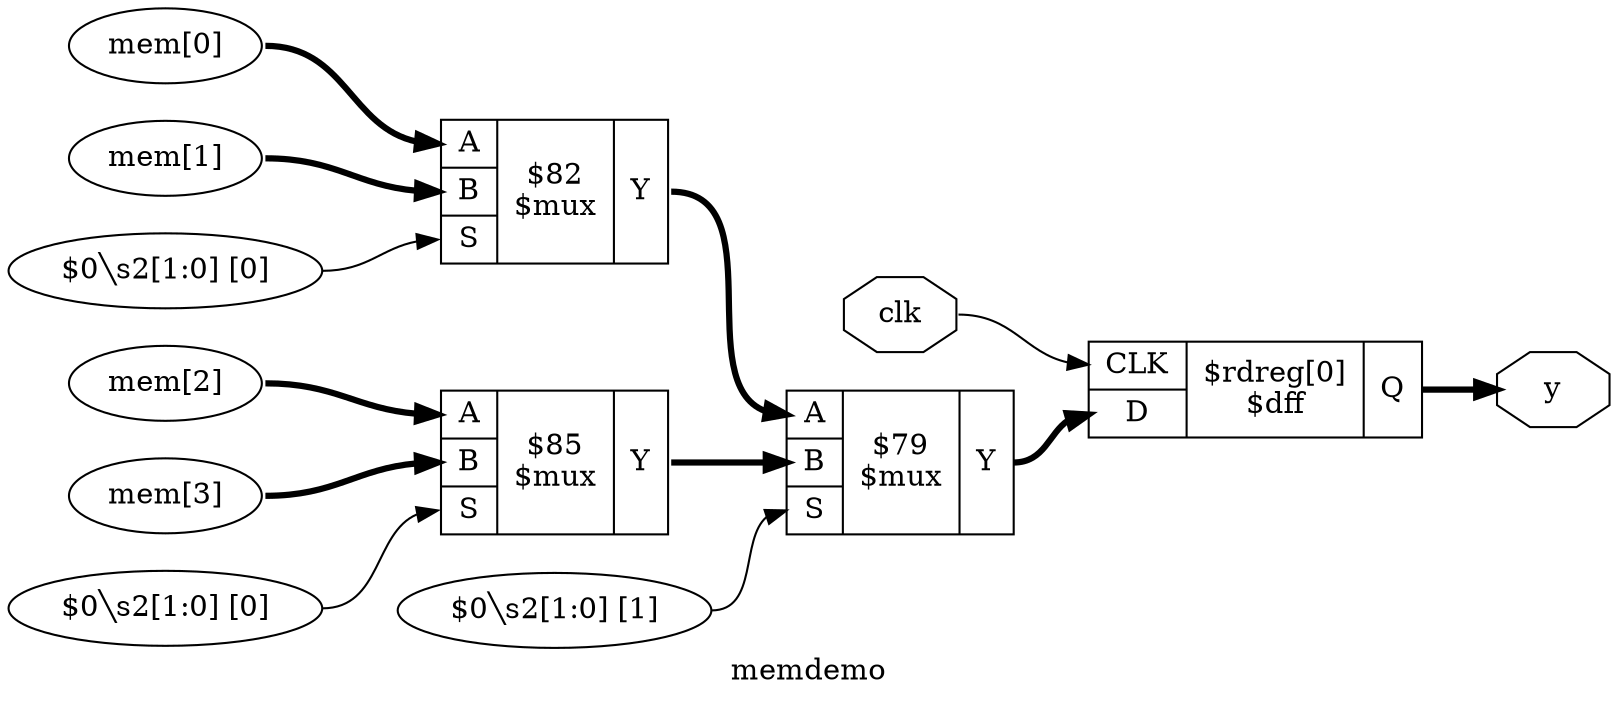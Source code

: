 digraph "memdemo" {
label="memdemo";
rankdir="LR";
remincross=true;
n4 [ shape=octagon, label="clk", color="black", fontcolor="black"];
n5 [ shape=octagon, label="y", color="black", fontcolor="black"];
c9 [ shape=record, label="{{<p6> CLK|<p7> D}|$rdreg[0]\n$dff|{<p8> Q}}",  ];
v0 [ label="$0&#9586;s2[1:0] [1]" ];
c14 [ shape=record, label="{{<p10> A|<p11> B|<p12> S}|$79\n$mux|{<p13> Y}}",  ];
v1 [ label="mem[0]" ];
v2 [ label="mem[1]" ];
v3 [ label="$0&#9586;s2[1:0] [0]" ];
c15 [ shape=record, label="{{<p10> A|<p11> B|<p12> S}|$82\n$mux|{<p13> Y}}",  ];
v4 [ label="mem[2]" ];
v5 [ label="mem[3]" ];
v6 [ label="$0&#9586;s2[1:0] [0]" ];
c16 [ shape=record, label="{{<p10> A|<p11> B|<p12> S}|$85\n$mux|{<p13> Y}}",  ];
c14:p13:e -> c9:p7:w [color="black", fontcolor="black", style="setlinewidth(3)", label=""];
c15:p13:e -> c14:p10:w [color="black", fontcolor="black", style="setlinewidth(3)", label=""];
c16:p13:e -> c14:p11:w [color="black", fontcolor="black", style="setlinewidth(3)", label=""];
n4:e -> c9:p6:w [color="black", fontcolor="black", label=""];
c9:p8:e -> n5:w [color="black", fontcolor="black", style="setlinewidth(3)", label=""];
v0:e -> c14:p12:w [color="black", fontcolor="black", label=""];
v1:e -> c15:p10:w [color="black", fontcolor="black", style="setlinewidth(3)", label=""];
v2:e -> c15:p11:w [color="black", fontcolor="black", style="setlinewidth(3)", label=""];
v3:e -> c15:p12:w [color="black", fontcolor="black", label=""];
v4:e -> c16:p10:w [color="black", fontcolor="black", style="setlinewidth(3)", label=""];
v5:e -> c16:p11:w [color="black", fontcolor="black", style="setlinewidth(3)", label=""];
v6:e -> c16:p12:w [color="black", fontcolor="black", label=""];
}
